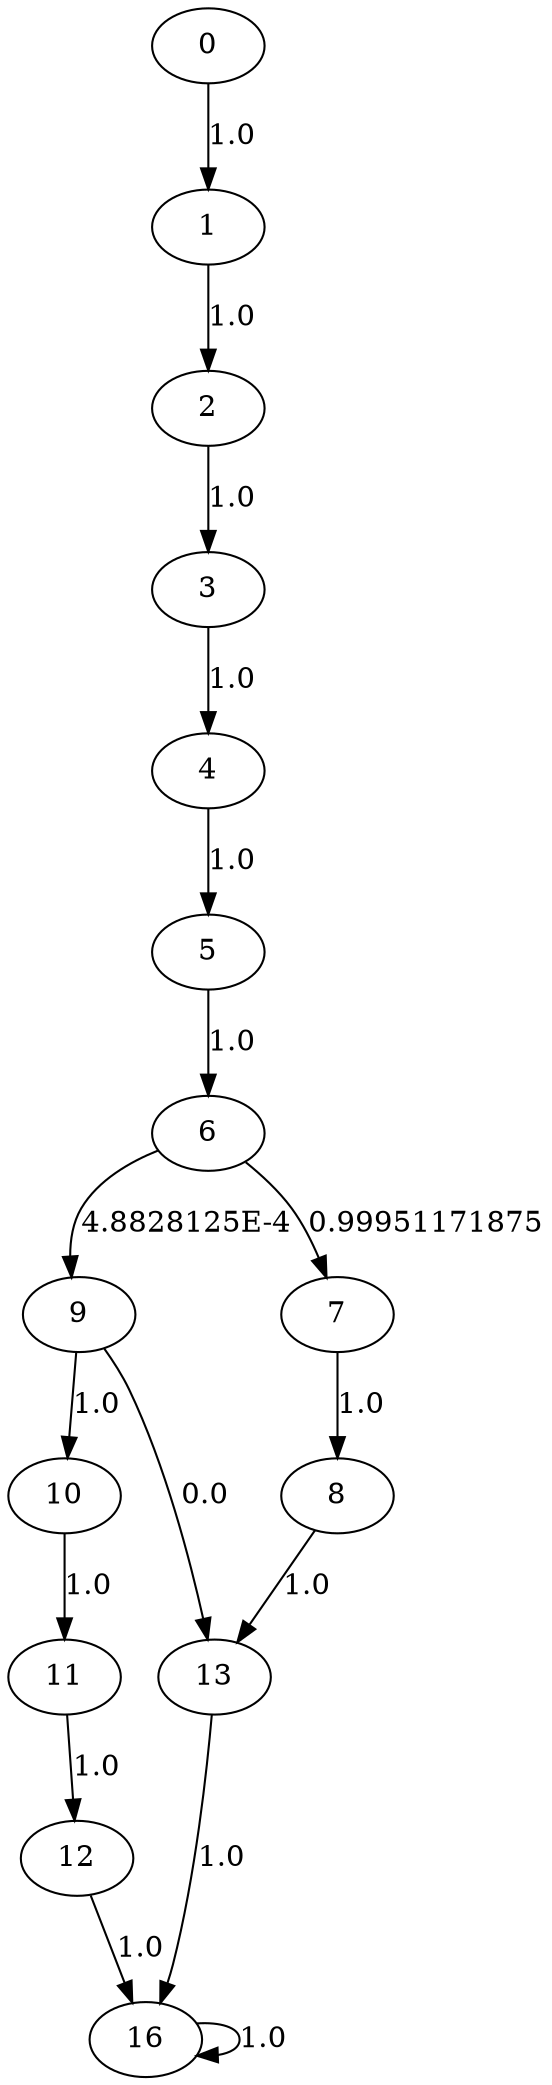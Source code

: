 digraph {
	0 -> 1[label= "1.0"];
	1 -> 2[label= "1.0"];
	2 -> 3[label= "1.0"];
	3 -> 4[label= "1.0"];
	4 -> 5[label= "1.0"];
	5 -> 6[label= "1.0"];
	6 -> 9[label= "4.8828125E-4"];
	6 -> 7[label= "0.99951171875"];
	7 -> 8[label= "1.0"];
	8 -> 13[label= "1.0"];
	9 -> 13[label= "0.0"];
	9 -> 10[label= "1.0"];
	10 -> 11[label= "1.0"];
	11 -> 12[label= "1.0"];
	12 -> 16[label= "1.0"];
	13 -> 16[label= "1.0"];
	16 -> 16[label= "1.0"];
}